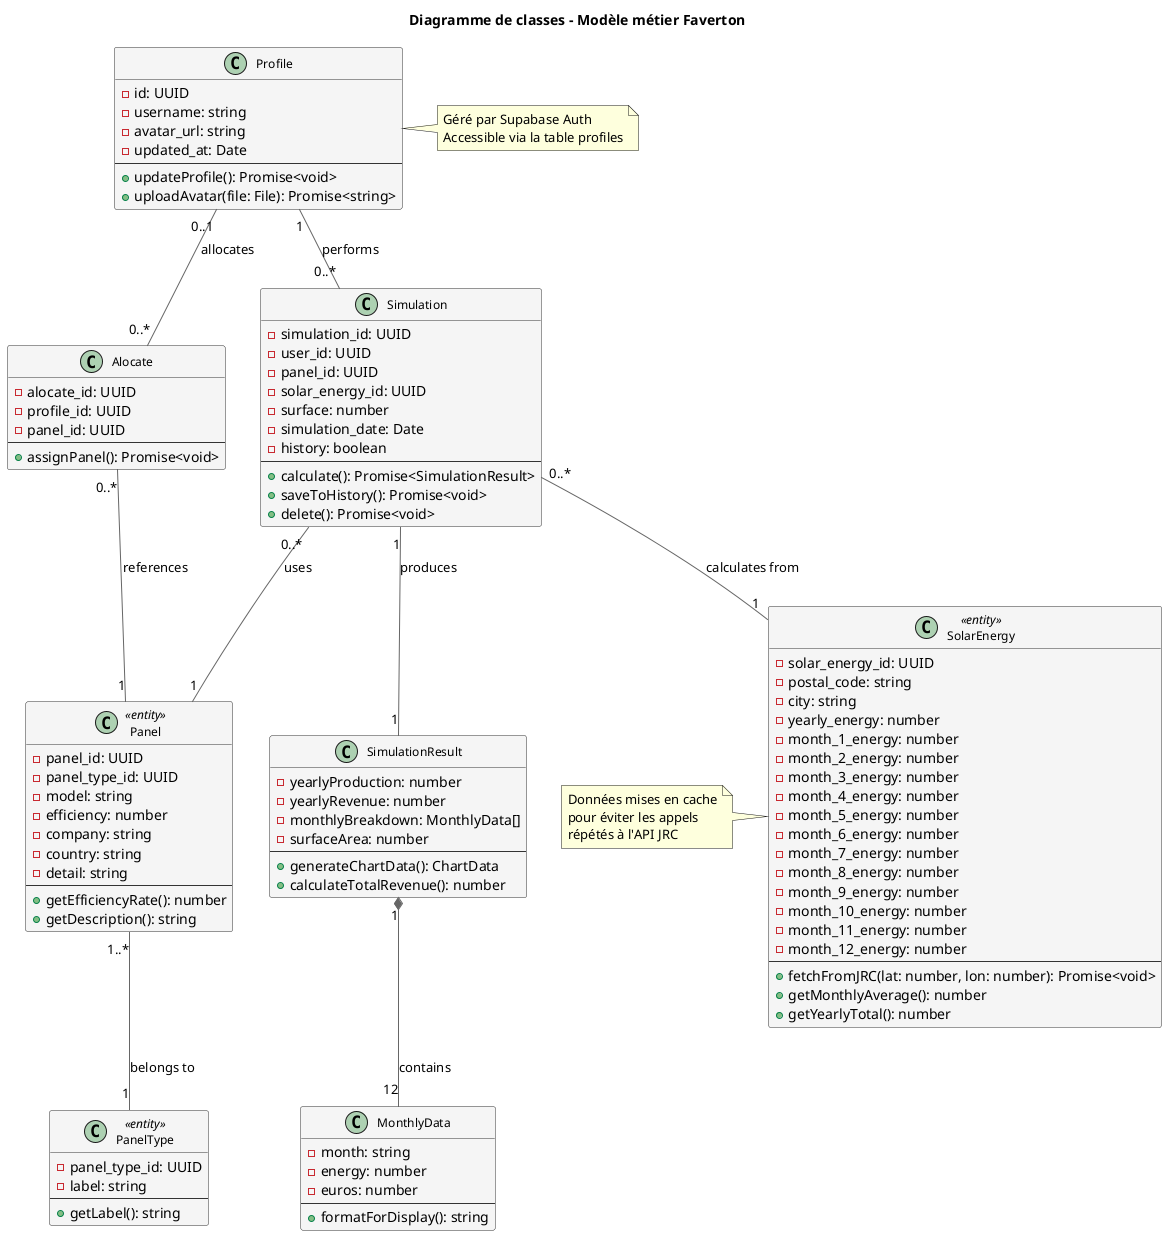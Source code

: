 @startuml Faverton_Class_Diagram
' Configuration
skinparam class {
    BackgroundColor #F5F5F5
    BorderColor #333333
    ArrowColor #666666
    FontSize 12
}
skinparam stereotypeCBackgroundColor #FFE5B4
skinparam stereotypeCBorderColor #FF9800

title Diagramme de classes - Modèle métier Faverton

' Classes principales basées sur le MCD fourni
class Profile {
    -id: UUID
    -username: string
    -avatar_url: string
    -updated_at: Date
    --
    +updateProfile(): Promise<void>
    +uploadAvatar(file: File): Promise<string>
}

class Simulation {
    -simulation_id: UUID
    -user_id: UUID
    -panel_id: UUID
    -solar_energy_id: UUID
    -surface: number
    -simulation_date: Date
    -history: boolean
    --
    +calculate(): Promise<SimulationResult>
    +saveToHistory(): Promise<void>
    +delete(): Promise<void>
}

class Panel <<entity>> {
    -panel_id: UUID
    -panel_type_id: UUID
    -model: string
    -efficiency: number
    -company: string
    -country: string
    -detail: string
    --
    +getEfficiencyRate(): number
    +getDescription(): string
}

class PanelType <<entity>> {
    -panel_type_id: UUID
    -label: string
    --
    +getLabel(): string
}

class SolarEnergy <<entity>> {
    -solar_energy_id: UUID
    -postal_code: string
    -city: string
    -yearly_energy: number
    -month_1_energy: number
    -month_2_energy: number
    -month_3_energy: number
    -month_4_energy: number
    -month_5_energy: number
    -month_6_energy: number
    -month_7_energy: number
    -month_8_energy: number
    -month_9_energy: number
    -month_10_energy: number
    -month_11_energy: number
    -month_12_energy: number
    --
    +fetchFromJRC(lat: number, lon: number): Promise<void>
    +getMonthlyAverage(): number
    +getYearlyTotal(): number
}

class Alocate {
    -alocate_id: UUID
    -profile_id: UUID
    -panel_id: UUID
    --
    +assignPanel(): Promise<void>
}

class SimulationResult {
    -yearlyProduction: number
    -yearlyRevenue: number
    -monthlyBreakdown: MonthlyData[]
    -surfaceArea: number
    --
    +generateChartData(): ChartData
    +calculateTotalRevenue(): number
}

class MonthlyData {
    -month: string
    -energy: number
    -euros: number
    --
    +formatForDisplay(): string
}

' Relations basées sur le MCD
Profile "1" -- "0..*" Simulation : performs
Profile "0..1" -- "0..*" Alocate : allocates
Alocate "0..*" -- "1" Panel : references
Simulation "0..*" -- "1" Panel : uses
Simulation "0..*" -- "1" SolarEnergy : calculates from
Panel "1..*" -- "1" PanelType : belongs to
Simulation "1" -- "1" SimulationResult : produces
SimulationResult "1" *-- "12" MonthlyData : contains

note right of Profile
  Géré par Supabase Auth
  Accessible via la table profiles
end note

note left of SolarEnergy
  Données mises en cache
  pour éviter les appels
  répétés à l'API JRC
end note

@enduml